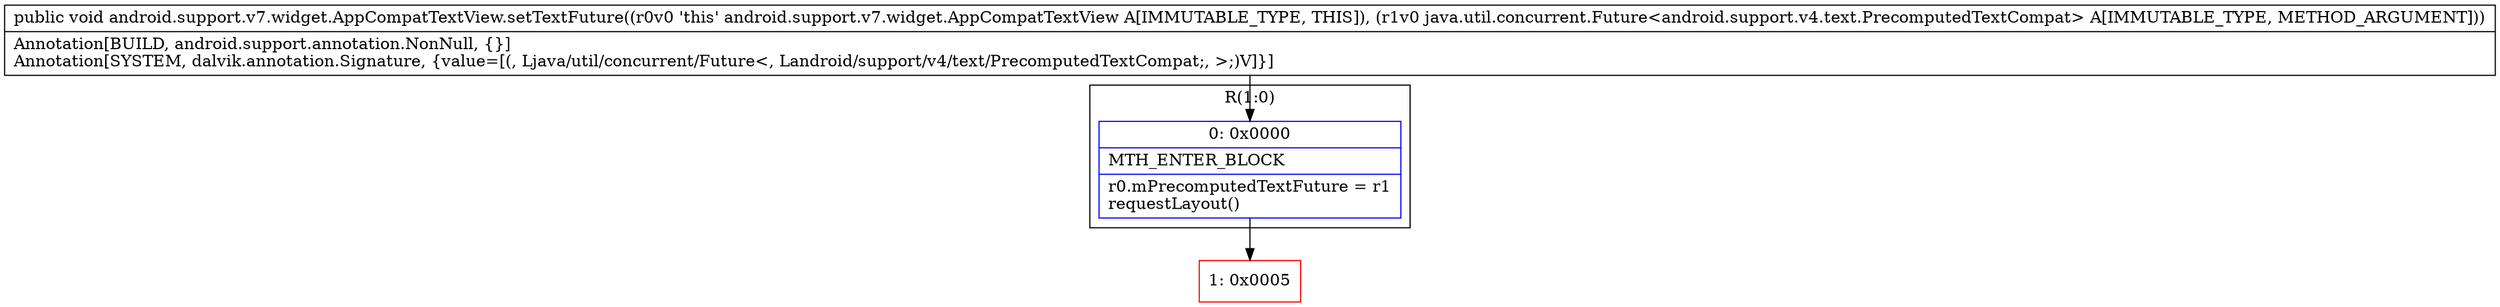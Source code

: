 digraph "CFG forandroid.support.v7.widget.AppCompatTextView.setTextFuture(Ljava\/util\/concurrent\/Future;)V" {
subgraph cluster_Region_1249256775 {
label = "R(1:0)";
node [shape=record,color=blue];
Node_0 [shape=record,label="{0\:\ 0x0000|MTH_ENTER_BLOCK\l|r0.mPrecomputedTextFuture = r1\lrequestLayout()\l}"];
}
Node_1 [shape=record,color=red,label="{1\:\ 0x0005}"];
MethodNode[shape=record,label="{public void android.support.v7.widget.AppCompatTextView.setTextFuture((r0v0 'this' android.support.v7.widget.AppCompatTextView A[IMMUTABLE_TYPE, THIS]), (r1v0 java.util.concurrent.Future\<android.support.v4.text.PrecomputedTextCompat\> A[IMMUTABLE_TYPE, METHOD_ARGUMENT]))  | Annotation[BUILD, android.support.annotation.NonNull, \{\}]\lAnnotation[SYSTEM, dalvik.annotation.Signature, \{value=[(, Ljava\/util\/concurrent\/Future\<, Landroid\/support\/v4\/text\/PrecomputedTextCompat;, \>;)V]\}]\l}"];
MethodNode -> Node_0;
Node_0 -> Node_1;
}

